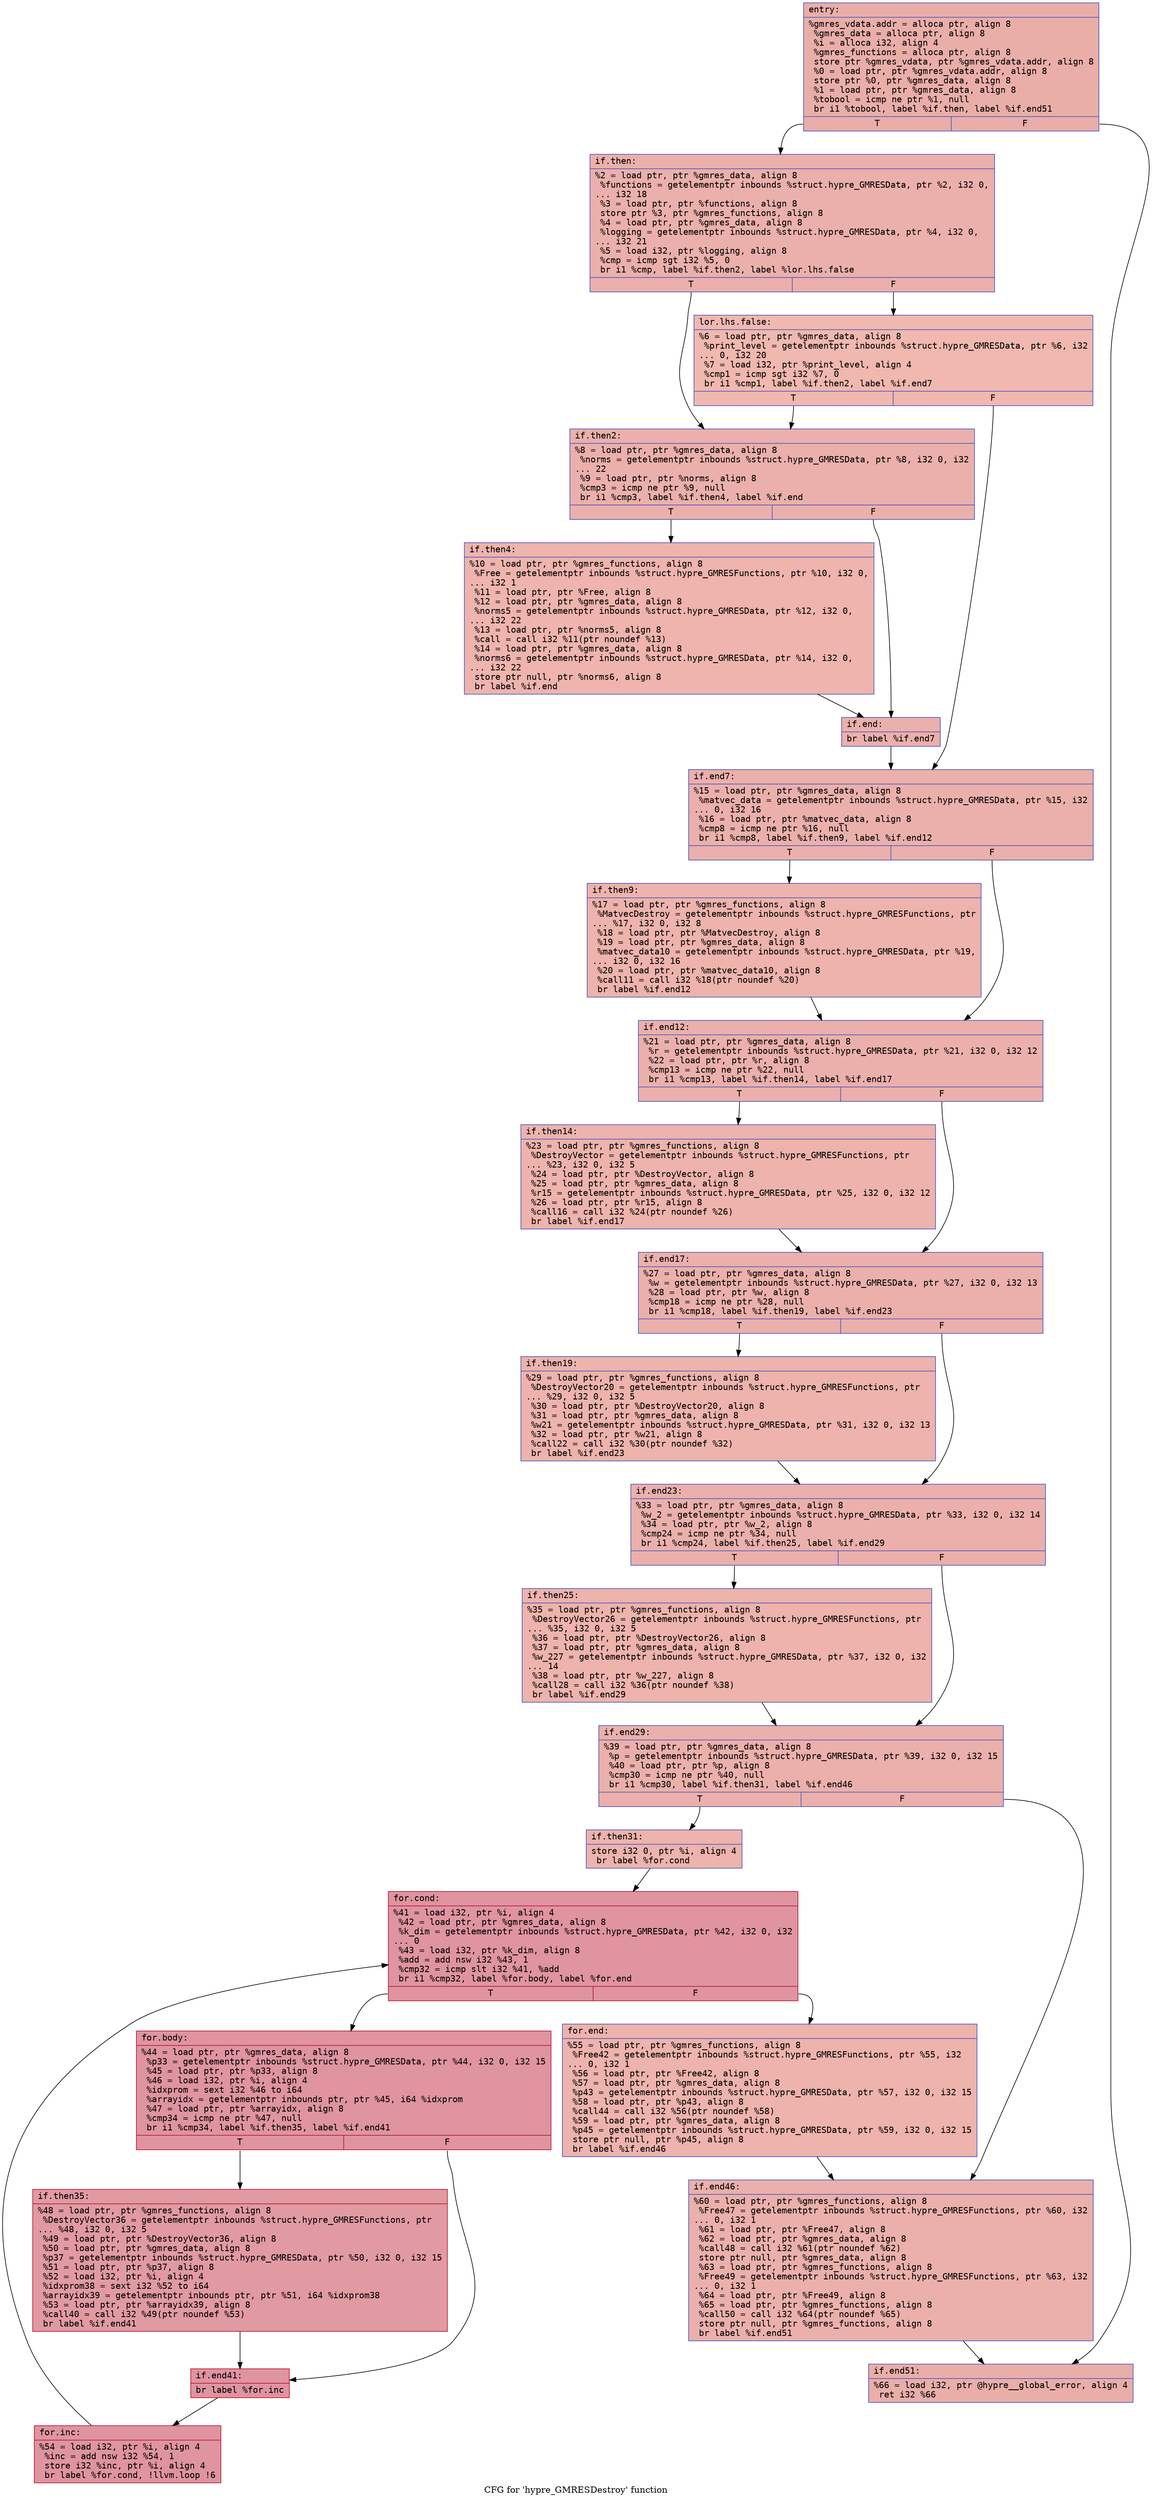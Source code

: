 digraph "CFG for 'hypre_GMRESDestroy' function" {
	label="CFG for 'hypre_GMRESDestroy' function";

	Node0x56458aba1710 [shape=record,color="#3d50c3ff", style=filled, fillcolor="#d0473d70" fontname="Courier",label="{entry:\l|  %gmres_vdata.addr = alloca ptr, align 8\l  %gmres_data = alloca ptr, align 8\l  %i = alloca i32, align 4\l  %gmres_functions = alloca ptr, align 8\l  store ptr %gmres_vdata, ptr %gmres_vdata.addr, align 8\l  %0 = load ptr, ptr %gmres_vdata.addr, align 8\l  store ptr %0, ptr %gmres_data, align 8\l  %1 = load ptr, ptr %gmres_data, align 8\l  %tobool = icmp ne ptr %1, null\l  br i1 %tobool, label %if.then, label %if.end51\l|{<s0>T|<s1>F}}"];
	Node0x56458aba1710:s0 -> Node0x56458aba1d40[tooltip="entry -> if.then\nProbability 62.50%" ];
	Node0x56458aba1710:s1 -> Node0x56458aba1db0[tooltip="entry -> if.end51\nProbability 37.50%" ];
	Node0x56458aba1d40 [shape=record,color="#3d50c3ff", style=filled, fillcolor="#d24b4070" fontname="Courier",label="{if.then:\l|  %2 = load ptr, ptr %gmres_data, align 8\l  %functions = getelementptr inbounds %struct.hypre_GMRESData, ptr %2, i32 0,\l... i32 18\l  %3 = load ptr, ptr %functions, align 8\l  store ptr %3, ptr %gmres_functions, align 8\l  %4 = load ptr, ptr %gmres_data, align 8\l  %logging = getelementptr inbounds %struct.hypre_GMRESData, ptr %4, i32 0,\l... i32 21\l  %5 = load i32, ptr %logging, align 8\l  %cmp = icmp sgt i32 %5, 0\l  br i1 %cmp, label %if.then2, label %lor.lhs.false\l|{<s0>T|<s1>F}}"];
	Node0x56458aba1d40:s0 -> Node0x56458aba2400[tooltip="if.then -> if.then2\nProbability 62.50%" ];
	Node0x56458aba1d40:s1 -> Node0x56458aba25f0[tooltip="if.then -> lor.lhs.false\nProbability 37.50%" ];
	Node0x56458aba25f0 [shape=record,color="#3d50c3ff", style=filled, fillcolor="#dc5d4a70" fontname="Courier",label="{lor.lhs.false:\l|  %6 = load ptr, ptr %gmres_data, align 8\l  %print_level = getelementptr inbounds %struct.hypre_GMRESData, ptr %6, i32\l... 0, i32 20\l  %7 = load i32, ptr %print_level, align 4\l  %cmp1 = icmp sgt i32 %7, 0\l  br i1 %cmp1, label %if.then2, label %if.end7\l|{<s0>T|<s1>F}}"];
	Node0x56458aba25f0:s0 -> Node0x56458aba2400[tooltip="lor.lhs.false -> if.then2\nProbability 62.50%" ];
	Node0x56458aba25f0:s1 -> Node0x56458aba2a20[tooltip="lor.lhs.false -> if.end7\nProbability 37.50%" ];
	Node0x56458aba2400 [shape=record,color="#3d50c3ff", style=filled, fillcolor="#d24b4070" fontname="Courier",label="{if.then2:\l|  %8 = load ptr, ptr %gmres_data, align 8\l  %norms = getelementptr inbounds %struct.hypre_GMRESData, ptr %8, i32 0, i32\l... 22\l  %9 = load ptr, ptr %norms, align 8\l  %cmp3 = icmp ne ptr %9, null\l  br i1 %cmp3, label %if.then4, label %if.end\l|{<s0>T|<s1>F}}"];
	Node0x56458aba2400:s0 -> Node0x56458aba2dd0[tooltip="if.then2 -> if.then4\nProbability 62.50%" ];
	Node0x56458aba2400:s1 -> Node0x56458aba2e50[tooltip="if.then2 -> if.end\nProbability 37.50%" ];
	Node0x56458aba2dd0 [shape=record,color="#3d50c3ff", style=filled, fillcolor="#d8564670" fontname="Courier",label="{if.then4:\l|  %10 = load ptr, ptr %gmres_functions, align 8\l  %Free = getelementptr inbounds %struct.hypre_GMRESFunctions, ptr %10, i32 0,\l... i32 1\l  %11 = load ptr, ptr %Free, align 8\l  %12 = load ptr, ptr %gmres_data, align 8\l  %norms5 = getelementptr inbounds %struct.hypre_GMRESData, ptr %12, i32 0,\l... i32 22\l  %13 = load ptr, ptr %norms5, align 8\l  %call = call i32 %11(ptr noundef %13)\l  %14 = load ptr, ptr %gmres_data, align 8\l  %norms6 = getelementptr inbounds %struct.hypre_GMRESData, ptr %14, i32 0,\l... i32 22\l  store ptr null, ptr %norms6, align 8\l  br label %if.end\l}"];
	Node0x56458aba2dd0 -> Node0x56458aba2e50[tooltip="if.then4 -> if.end\nProbability 100.00%" ];
	Node0x56458aba2e50 [shape=record,color="#3d50c3ff", style=filled, fillcolor="#d24b4070" fontname="Courier",label="{if.end:\l|  br label %if.end7\l}"];
	Node0x56458aba2e50 -> Node0x56458aba2a20[tooltip="if.end -> if.end7\nProbability 100.00%" ];
	Node0x56458aba2a20 [shape=record,color="#3d50c3ff", style=filled, fillcolor="#d24b4070" fontname="Courier",label="{if.end7:\l|  %15 = load ptr, ptr %gmres_data, align 8\l  %matvec_data = getelementptr inbounds %struct.hypre_GMRESData, ptr %15, i32\l... 0, i32 16\l  %16 = load ptr, ptr %matvec_data, align 8\l  %cmp8 = icmp ne ptr %16, null\l  br i1 %cmp8, label %if.then9, label %if.end12\l|{<s0>T|<s1>F}}"];
	Node0x56458aba2a20:s0 -> Node0x56458aba3d40[tooltip="if.end7 -> if.then9\nProbability 62.50%" ];
	Node0x56458aba2a20:s1 -> Node0x56458aba3dc0[tooltip="if.end7 -> if.end12\nProbability 37.50%" ];
	Node0x56458aba3d40 [shape=record,color="#3d50c3ff", style=filled, fillcolor="#d6524470" fontname="Courier",label="{if.then9:\l|  %17 = load ptr, ptr %gmres_functions, align 8\l  %MatvecDestroy = getelementptr inbounds %struct.hypre_GMRESFunctions, ptr\l... %17, i32 0, i32 8\l  %18 = load ptr, ptr %MatvecDestroy, align 8\l  %19 = load ptr, ptr %gmres_data, align 8\l  %matvec_data10 = getelementptr inbounds %struct.hypre_GMRESData, ptr %19,\l... i32 0, i32 16\l  %20 = load ptr, ptr %matvec_data10, align 8\l  %call11 = call i32 %18(ptr noundef %20)\l  br label %if.end12\l}"];
	Node0x56458aba3d40 -> Node0x56458aba3dc0[tooltip="if.then9 -> if.end12\nProbability 100.00%" ];
	Node0x56458aba3dc0 [shape=record,color="#3d50c3ff", style=filled, fillcolor="#d24b4070" fontname="Courier",label="{if.end12:\l|  %21 = load ptr, ptr %gmres_data, align 8\l  %r = getelementptr inbounds %struct.hypre_GMRESData, ptr %21, i32 0, i32 12\l  %22 = load ptr, ptr %r, align 8\l  %cmp13 = icmp ne ptr %22, null\l  br i1 %cmp13, label %if.then14, label %if.end17\l|{<s0>T|<s1>F}}"];
	Node0x56458aba3dc0:s0 -> Node0x56458aba46e0[tooltip="if.end12 -> if.then14\nProbability 62.50%" ];
	Node0x56458aba3dc0:s1 -> Node0x56458aba4760[tooltip="if.end12 -> if.end17\nProbability 37.50%" ];
	Node0x56458aba46e0 [shape=record,color="#3d50c3ff", style=filled, fillcolor="#d6524470" fontname="Courier",label="{if.then14:\l|  %23 = load ptr, ptr %gmres_functions, align 8\l  %DestroyVector = getelementptr inbounds %struct.hypre_GMRESFunctions, ptr\l... %23, i32 0, i32 5\l  %24 = load ptr, ptr %DestroyVector, align 8\l  %25 = load ptr, ptr %gmres_data, align 8\l  %r15 = getelementptr inbounds %struct.hypre_GMRESData, ptr %25, i32 0, i32 12\l  %26 = load ptr, ptr %r15, align 8\l  %call16 = call i32 %24(ptr noundef %26)\l  br label %if.end17\l}"];
	Node0x56458aba46e0 -> Node0x56458aba4760[tooltip="if.then14 -> if.end17\nProbability 100.00%" ];
	Node0x56458aba4760 [shape=record,color="#3d50c3ff", style=filled, fillcolor="#d24b4070" fontname="Courier",label="{if.end17:\l|  %27 = load ptr, ptr %gmres_data, align 8\l  %w = getelementptr inbounds %struct.hypre_GMRESData, ptr %27, i32 0, i32 13\l  %28 = load ptr, ptr %w, align 8\l  %cmp18 = icmp ne ptr %28, null\l  br i1 %cmp18, label %if.then19, label %if.end23\l|{<s0>T|<s1>F}}"];
	Node0x56458aba4760:s0 -> Node0x56458aba5070[tooltip="if.end17 -> if.then19\nProbability 62.50%" ];
	Node0x56458aba4760:s1 -> Node0x56458aba50f0[tooltip="if.end17 -> if.end23\nProbability 37.50%" ];
	Node0x56458aba5070 [shape=record,color="#3d50c3ff", style=filled, fillcolor="#d6524470" fontname="Courier",label="{if.then19:\l|  %29 = load ptr, ptr %gmres_functions, align 8\l  %DestroyVector20 = getelementptr inbounds %struct.hypre_GMRESFunctions, ptr\l... %29, i32 0, i32 5\l  %30 = load ptr, ptr %DestroyVector20, align 8\l  %31 = load ptr, ptr %gmres_data, align 8\l  %w21 = getelementptr inbounds %struct.hypre_GMRESData, ptr %31, i32 0, i32 13\l  %32 = load ptr, ptr %w21, align 8\l  %call22 = call i32 %30(ptr noundef %32)\l  br label %if.end23\l}"];
	Node0x56458aba5070 -> Node0x56458aba50f0[tooltip="if.then19 -> if.end23\nProbability 100.00%" ];
	Node0x56458aba50f0 [shape=record,color="#3d50c3ff", style=filled, fillcolor="#d24b4070" fontname="Courier",label="{if.end23:\l|  %33 = load ptr, ptr %gmres_data, align 8\l  %w_2 = getelementptr inbounds %struct.hypre_GMRESData, ptr %33, i32 0, i32 14\l  %34 = load ptr, ptr %w_2, align 8\l  %cmp24 = icmp ne ptr %34, null\l  br i1 %cmp24, label %if.then25, label %if.end29\l|{<s0>T|<s1>F}}"];
	Node0x56458aba50f0:s0 -> Node0x56458aba5a30[tooltip="if.end23 -> if.then25\nProbability 62.50%" ];
	Node0x56458aba50f0:s1 -> Node0x56458aba60a0[tooltip="if.end23 -> if.end29\nProbability 37.50%" ];
	Node0x56458aba5a30 [shape=record,color="#3d50c3ff", style=filled, fillcolor="#d6524470" fontname="Courier",label="{if.then25:\l|  %35 = load ptr, ptr %gmres_functions, align 8\l  %DestroyVector26 = getelementptr inbounds %struct.hypre_GMRESFunctions, ptr\l... %35, i32 0, i32 5\l  %36 = load ptr, ptr %DestroyVector26, align 8\l  %37 = load ptr, ptr %gmres_data, align 8\l  %w_227 = getelementptr inbounds %struct.hypre_GMRESData, ptr %37, i32 0, i32\l... 14\l  %38 = load ptr, ptr %w_227, align 8\l  %call28 = call i32 %36(ptr noundef %38)\l  br label %if.end29\l}"];
	Node0x56458aba5a30 -> Node0x56458aba60a0[tooltip="if.then25 -> if.end29\nProbability 100.00%" ];
	Node0x56458aba60a0 [shape=record,color="#3d50c3ff", style=filled, fillcolor="#d24b4070" fontname="Courier",label="{if.end29:\l|  %39 = load ptr, ptr %gmres_data, align 8\l  %p = getelementptr inbounds %struct.hypre_GMRESData, ptr %39, i32 0, i32 15\l  %40 = load ptr, ptr %p, align 8\l  %cmp30 = icmp ne ptr %40, null\l  br i1 %cmp30, label %if.then31, label %if.end46\l|{<s0>T|<s1>F}}"];
	Node0x56458aba60a0:s0 -> Node0x56458aba69e0[tooltip="if.end29 -> if.then31\nProbability 62.50%" ];
	Node0x56458aba60a0:s1 -> Node0x56458aba6a30[tooltip="if.end29 -> if.end46\nProbability 37.50%" ];
	Node0x56458aba69e0 [shape=record,color="#3d50c3ff", style=filled, fillcolor="#d6524470" fontname="Courier",label="{if.then31:\l|  store i32 0, ptr %i, align 4\l  br label %for.cond\l}"];
	Node0x56458aba69e0 -> Node0x56458aba6c00[tooltip="if.then31 -> for.cond\nProbability 100.00%" ];
	Node0x56458aba6c00 [shape=record,color="#b70d28ff", style=filled, fillcolor="#b70d2870" fontname="Courier",label="{for.cond:\l|  %41 = load i32, ptr %i, align 4\l  %42 = load ptr, ptr %gmres_data, align 8\l  %k_dim = getelementptr inbounds %struct.hypre_GMRESData, ptr %42, i32 0, i32\l... 0\l  %43 = load i32, ptr %k_dim, align 8\l  %add = add nsw i32 %43, 1\l  %cmp32 = icmp slt i32 %41, %add\l  br i1 %cmp32, label %for.body, label %for.end\l|{<s0>T|<s1>F}}"];
	Node0x56458aba6c00:s0 -> Node0x56458aba70b0[tooltip="for.cond -> for.body\nProbability 96.88%" ];
	Node0x56458aba6c00:s1 -> Node0x56458aba7130[tooltip="for.cond -> for.end\nProbability 3.12%" ];
	Node0x56458aba70b0 [shape=record,color="#b70d28ff", style=filled, fillcolor="#b70d2870" fontname="Courier",label="{for.body:\l|  %44 = load ptr, ptr %gmres_data, align 8\l  %p33 = getelementptr inbounds %struct.hypre_GMRESData, ptr %44, i32 0, i32 15\l  %45 = load ptr, ptr %p33, align 8\l  %46 = load i32, ptr %i, align 4\l  %idxprom = sext i32 %46 to i64\l  %arrayidx = getelementptr inbounds ptr, ptr %45, i64 %idxprom\l  %47 = load ptr, ptr %arrayidx, align 8\l  %cmp34 = icmp ne ptr %47, null\l  br i1 %cmp34, label %if.then35, label %if.end41\l|{<s0>T|<s1>F}}"];
	Node0x56458aba70b0:s0 -> Node0x56458aba7f50[tooltip="for.body -> if.then35\nProbability 62.50%" ];
	Node0x56458aba70b0:s1 -> Node0x56458aba7fd0[tooltip="for.body -> if.end41\nProbability 37.50%" ];
	Node0x56458aba7f50 [shape=record,color="#b70d28ff", style=filled, fillcolor="#bb1b2c70" fontname="Courier",label="{if.then35:\l|  %48 = load ptr, ptr %gmres_functions, align 8\l  %DestroyVector36 = getelementptr inbounds %struct.hypre_GMRESFunctions, ptr\l... %48, i32 0, i32 5\l  %49 = load ptr, ptr %DestroyVector36, align 8\l  %50 = load ptr, ptr %gmres_data, align 8\l  %p37 = getelementptr inbounds %struct.hypre_GMRESData, ptr %50, i32 0, i32 15\l  %51 = load ptr, ptr %p37, align 8\l  %52 = load i32, ptr %i, align 4\l  %idxprom38 = sext i32 %52 to i64\l  %arrayidx39 = getelementptr inbounds ptr, ptr %51, i64 %idxprom38\l  %53 = load ptr, ptr %arrayidx39, align 8\l  %call40 = call i32 %49(ptr noundef %53)\l  br label %if.end41\l}"];
	Node0x56458aba7f50 -> Node0x56458aba7fd0[tooltip="if.then35 -> if.end41\nProbability 100.00%" ];
	Node0x56458aba7fd0 [shape=record,color="#b70d28ff", style=filled, fillcolor="#b70d2870" fontname="Courier",label="{if.end41:\l|  br label %for.inc\l}"];
	Node0x56458aba7fd0 -> Node0x56458aba8920[tooltip="if.end41 -> for.inc\nProbability 100.00%" ];
	Node0x56458aba8920 [shape=record,color="#b70d28ff", style=filled, fillcolor="#b70d2870" fontname="Courier",label="{for.inc:\l|  %54 = load i32, ptr %i, align 4\l  %inc = add nsw i32 %54, 1\l  store i32 %inc, ptr %i, align 4\l  br label %for.cond, !llvm.loop !6\l}"];
	Node0x56458aba8920 -> Node0x56458aba6c00[tooltip="for.inc -> for.cond\nProbability 100.00%" ];
	Node0x56458aba7130 [shape=record,color="#3d50c3ff", style=filled, fillcolor="#d6524470" fontname="Courier",label="{for.end:\l|  %55 = load ptr, ptr %gmres_functions, align 8\l  %Free42 = getelementptr inbounds %struct.hypre_GMRESFunctions, ptr %55, i32\l... 0, i32 1\l  %56 = load ptr, ptr %Free42, align 8\l  %57 = load ptr, ptr %gmres_data, align 8\l  %p43 = getelementptr inbounds %struct.hypre_GMRESData, ptr %57, i32 0, i32 15\l  %58 = load ptr, ptr %p43, align 8\l  %call44 = call i32 %56(ptr noundef %58)\l  %59 = load ptr, ptr %gmres_data, align 8\l  %p45 = getelementptr inbounds %struct.hypre_GMRESData, ptr %59, i32 0, i32 15\l  store ptr null, ptr %p45, align 8\l  br label %if.end46\l}"];
	Node0x56458aba7130 -> Node0x56458aba6a30[tooltip="for.end -> if.end46\nProbability 100.00%" ];
	Node0x56458aba6a30 [shape=record,color="#3d50c3ff", style=filled, fillcolor="#d24b4070" fontname="Courier",label="{if.end46:\l|  %60 = load ptr, ptr %gmres_functions, align 8\l  %Free47 = getelementptr inbounds %struct.hypre_GMRESFunctions, ptr %60, i32\l... 0, i32 1\l  %61 = load ptr, ptr %Free47, align 8\l  %62 = load ptr, ptr %gmres_data, align 8\l  %call48 = call i32 %61(ptr noundef %62)\l  store ptr null, ptr %gmres_data, align 8\l  %63 = load ptr, ptr %gmres_functions, align 8\l  %Free49 = getelementptr inbounds %struct.hypre_GMRESFunctions, ptr %63, i32\l... 0, i32 1\l  %64 = load ptr, ptr %Free49, align 8\l  %65 = load ptr, ptr %gmres_functions, align 8\l  %call50 = call i32 %64(ptr noundef %65)\l  store ptr null, ptr %gmres_functions, align 8\l  br label %if.end51\l}"];
	Node0x56458aba6a30 -> Node0x56458aba1db0[tooltip="if.end46 -> if.end51\nProbability 100.00%" ];
	Node0x56458aba1db0 [shape=record,color="#3d50c3ff", style=filled, fillcolor="#d0473d70" fontname="Courier",label="{if.end51:\l|  %66 = load i32, ptr @hypre__global_error, align 4\l  ret i32 %66\l}"];
}
